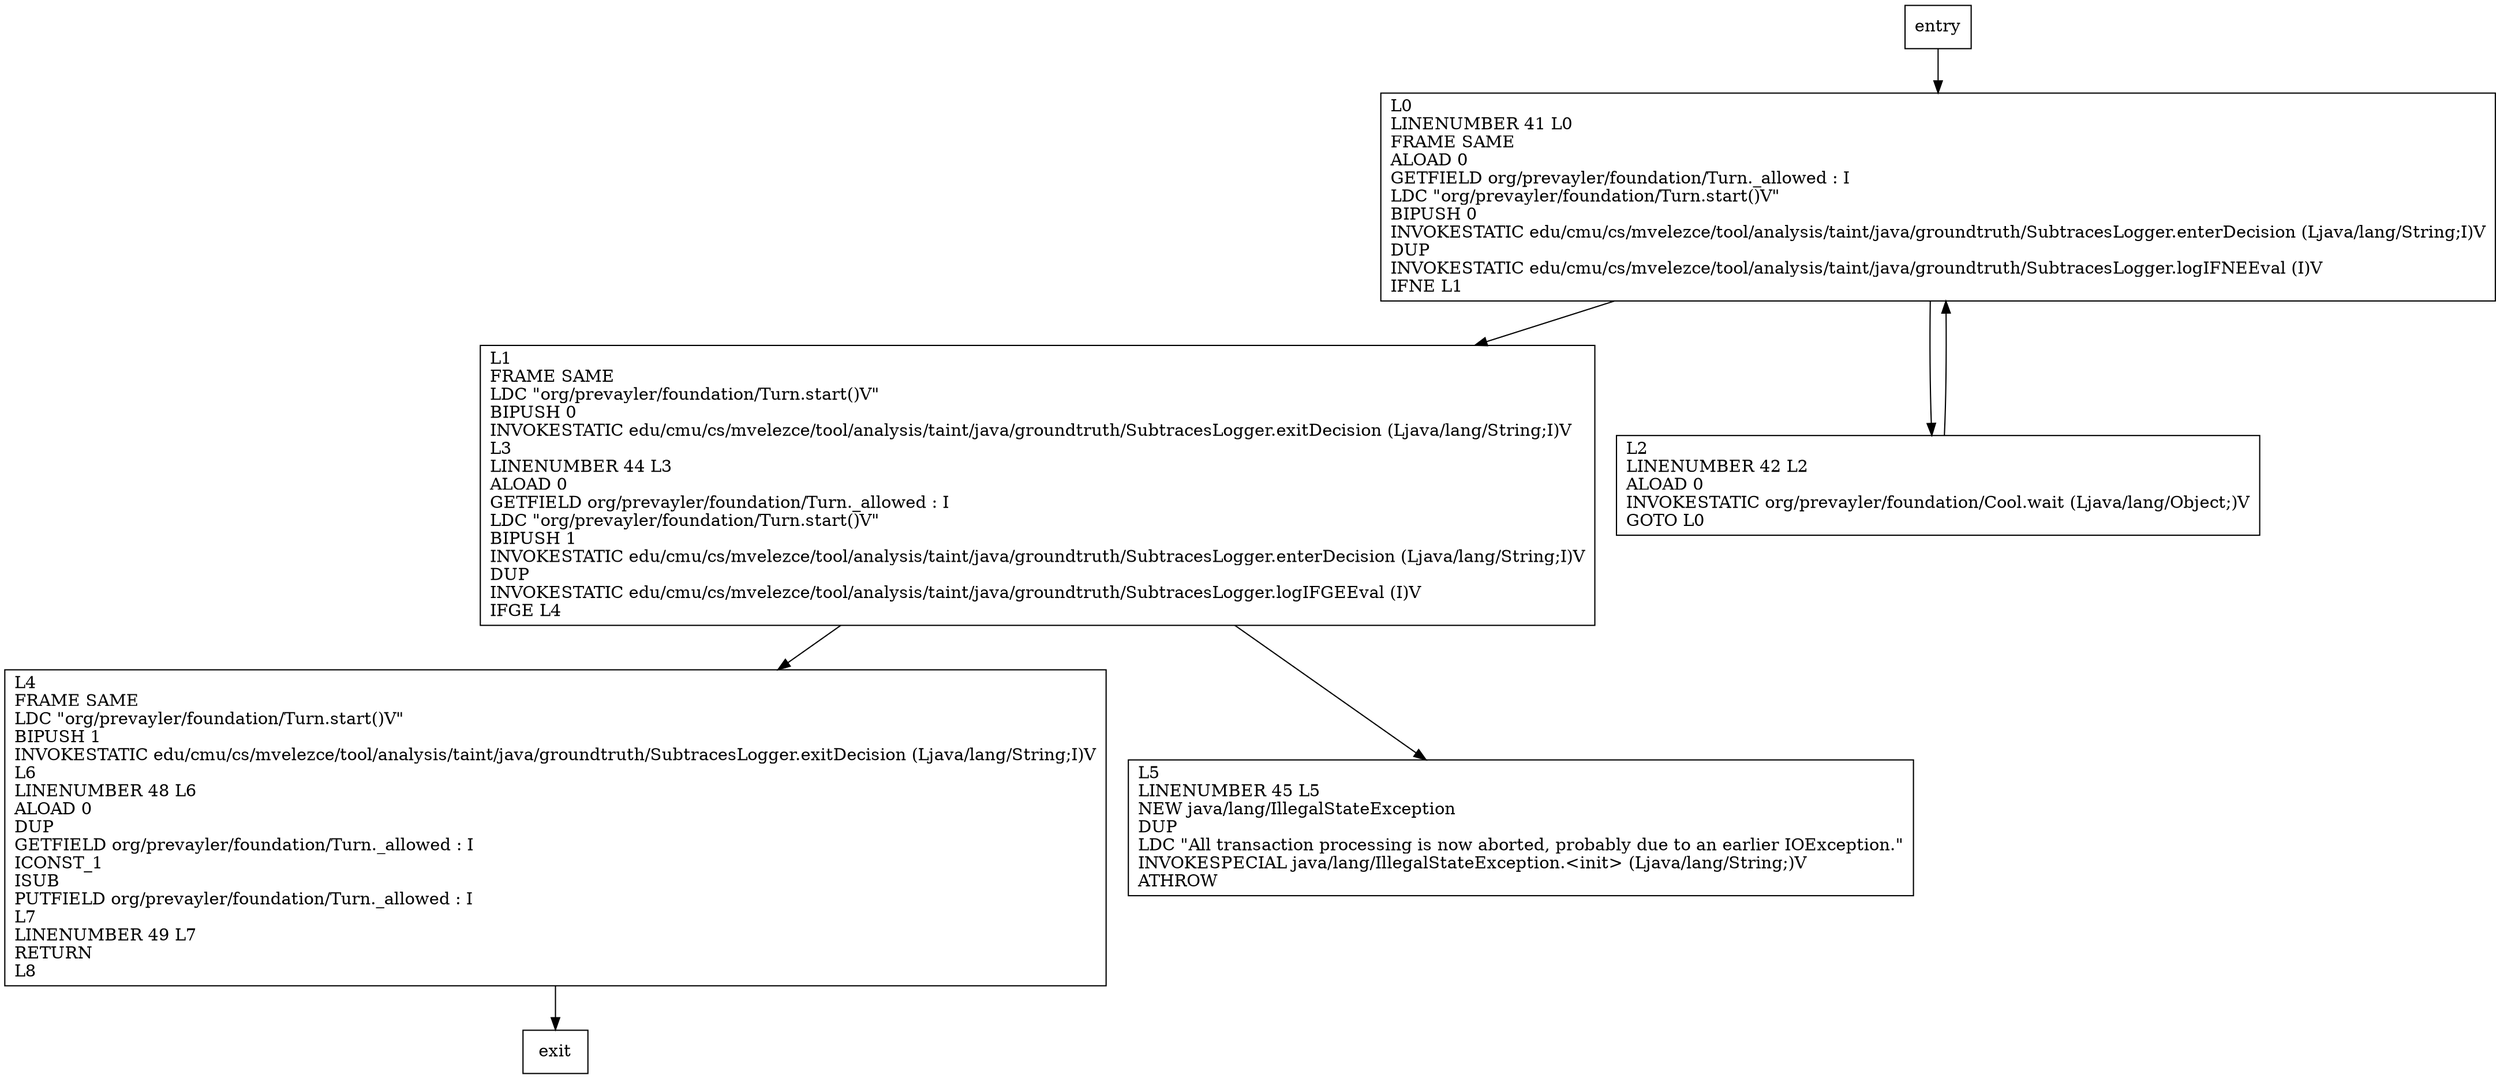 digraph start {
node [shape=record];
1778465757 [label="L0\lLINENUMBER 41 L0\lFRAME SAME\lALOAD 0\lGETFIELD org/prevayler/foundation/Turn._allowed : I\lLDC \"org/prevayler/foundation/Turn.start()V\"\lBIPUSH 0\lINVOKESTATIC edu/cmu/cs/mvelezce/tool/analysis/taint/java/groundtruth/SubtracesLogger.enterDecision (Ljava/lang/String;I)V\lDUP\lINVOKESTATIC edu/cmu/cs/mvelezce/tool/analysis/taint/java/groundtruth/SubtracesLogger.logIFNEEval (I)V\lIFNE L1\l"];
835522298 [label="L4\lFRAME SAME\lLDC \"org/prevayler/foundation/Turn.start()V\"\lBIPUSH 1\lINVOKESTATIC edu/cmu/cs/mvelezce/tool/analysis/taint/java/groundtruth/SubtracesLogger.exitDecision (Ljava/lang/String;I)V\lL6\lLINENUMBER 48 L6\lALOAD 0\lDUP\lGETFIELD org/prevayler/foundation/Turn._allowed : I\lICONST_1\lISUB\lPUTFIELD org/prevayler/foundation/Turn._allowed : I\lL7\lLINENUMBER 49 L7\lRETURN\lL8\l"];
1104492563 [label="L1\lFRAME SAME\lLDC \"org/prevayler/foundation/Turn.start()V\"\lBIPUSH 0\lINVOKESTATIC edu/cmu/cs/mvelezce/tool/analysis/taint/java/groundtruth/SubtracesLogger.exitDecision (Ljava/lang/String;I)V\lL3\lLINENUMBER 44 L3\lALOAD 0\lGETFIELD org/prevayler/foundation/Turn._allowed : I\lLDC \"org/prevayler/foundation/Turn.start()V\"\lBIPUSH 1\lINVOKESTATIC edu/cmu/cs/mvelezce/tool/analysis/taint/java/groundtruth/SubtracesLogger.enterDecision (Ljava/lang/String;I)V\lDUP\lINVOKESTATIC edu/cmu/cs/mvelezce/tool/analysis/taint/java/groundtruth/SubtracesLogger.logIFGEEval (I)V\lIFGE L4\l"];
1391532202 [label="L5\lLINENUMBER 45 L5\lNEW java/lang/IllegalStateException\lDUP\lLDC \"All transaction processing is now aborted, probably due to an earlier IOException.\"\lINVOKESPECIAL java/lang/IllegalStateException.\<init\> (Ljava/lang/String;)V\lATHROW\l"];
1577826863 [label="L2\lLINENUMBER 42 L2\lALOAD 0\lINVOKESTATIC org/prevayler/foundation/Cool.wait (Ljava/lang/Object;)V\lGOTO L0\l"];
entry;
exit;
1778465757 -> 1104492563;
1778465757 -> 1577826863;
entry -> 1778465757;
835522298 -> exit;
1104492563 -> 835522298;
1104492563 -> 1391532202;
1577826863 -> 1778465757;
}
